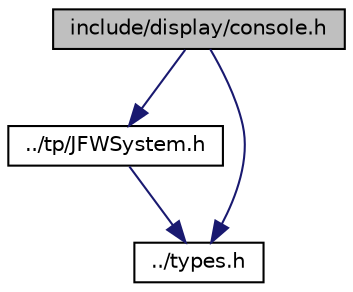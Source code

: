 digraph "include/display/console.h"
{
 // LATEX_PDF_SIZE
  edge [fontname="Helvetica",fontsize="10",labelfontname="Helvetica",labelfontsize="10"];
  node [fontname="Helvetica",fontsize="10",shape=record];
  Node1 [label="include/display/console.h",height=0.2,width=0.4,color="black", fillcolor="grey75", style="filled", fontcolor="black",tooltip="Wrapper functions for the."];
  Node1 -> Node2 [color="midnightblue",fontsize="10",style="solid",fontname="Helvetica"];
  Node2 [label="../tp/JFWSystem.h",height=0.2,width=0.4,color="black", fillcolor="white", style="filled",URL="$db/d73/JFWSystem_8h.html",tooltip="Holds symbols of the jfw_system field."];
  Node2 -> Node3 [color="midnightblue",fontsize="10",style="solid",fontname="Helvetica"];
  Node3 [label="../types.h",height=0.2,width=0.4,color="black", fillcolor="white", style="filled",URL="$d9/d49/types_8h.html",tooltip="Dolphin OS style types."];
  Node1 -> Node3 [color="midnightblue",fontsize="10",style="solid",fontname="Helvetica"];
}
